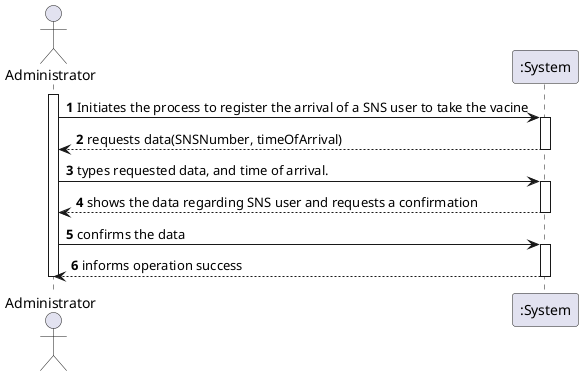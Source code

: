 @startuml
autonumber
actor "Administrator" as Rec

activate Rec
Rec -> ":System" : Initiates the process to register the arrival of a SNS user to take the vacine
activate ":System"
":System" --> Rec : requests data(SNSNumber, timeOfArrival)
deactivate ":System"

Rec -> ":System" : types requested data, and time of arrival.
activate ":System"
":System" --> Rec : shows the data regarding SNS user and requests a confirmation
deactivate ":System"

Rec -> ":System" : confirms the data
activate ":System"
":System" --> Rec :  informs operation success
deactivate ":System"

deactivate Rec

@enduml